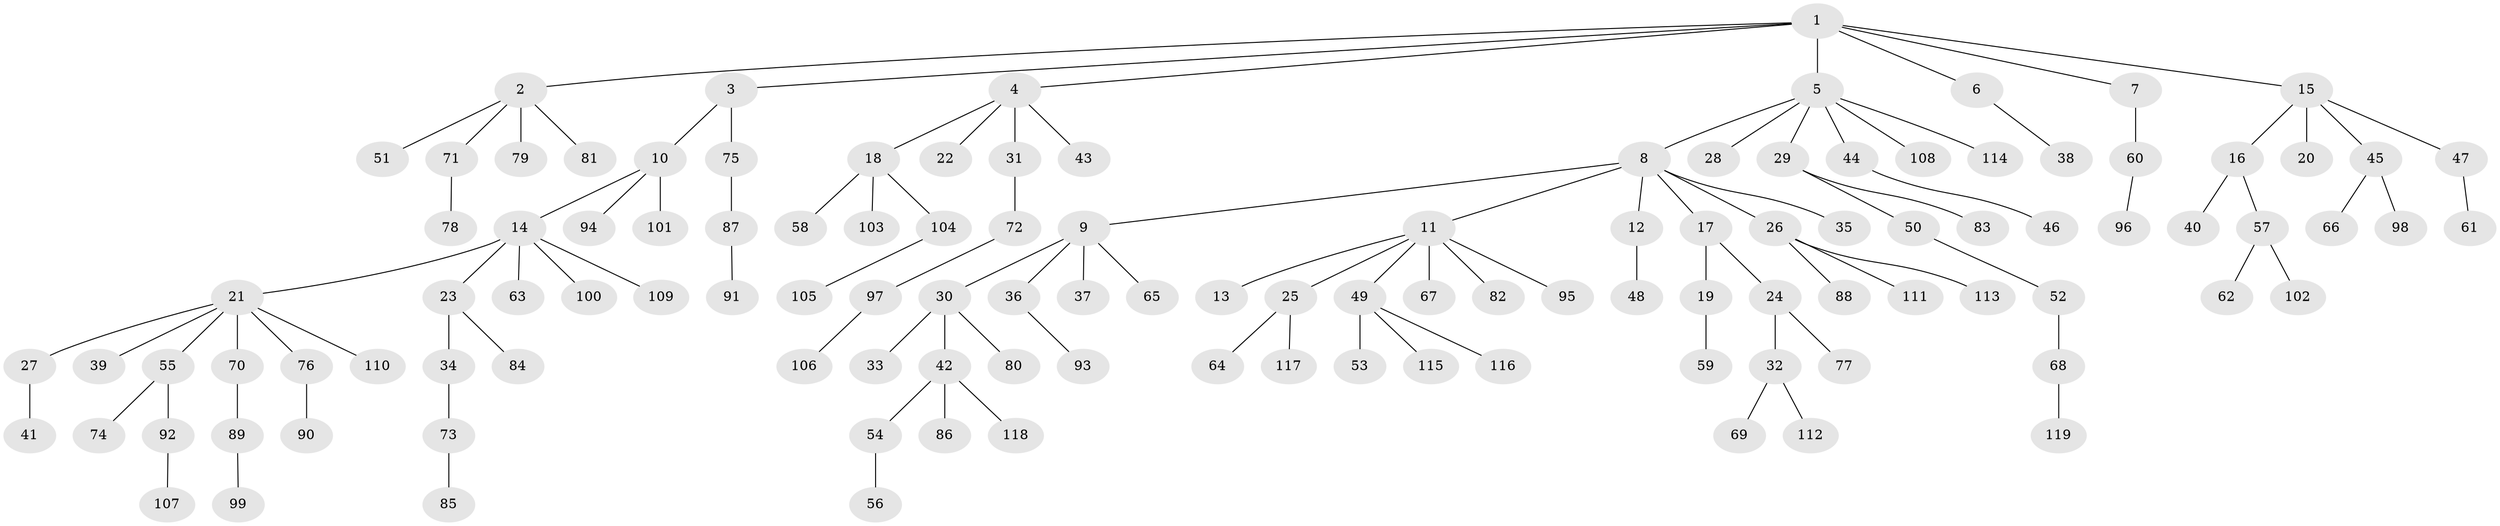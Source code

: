 // coarse degree distribution, {10: 0.012048192771084338, 3: 0.10843373493975904, 4: 0.024096385542168676, 7: 0.03614457831325301, 1: 0.5903614457831325, 2: 0.1927710843373494, 6: 0.024096385542168676, 5: 0.012048192771084338}
// Generated by graph-tools (version 1.1) at 2025/52/02/27/25 19:52:10]
// undirected, 119 vertices, 118 edges
graph export_dot {
graph [start="1"]
  node [color=gray90,style=filled];
  1;
  2;
  3;
  4;
  5;
  6;
  7;
  8;
  9;
  10;
  11;
  12;
  13;
  14;
  15;
  16;
  17;
  18;
  19;
  20;
  21;
  22;
  23;
  24;
  25;
  26;
  27;
  28;
  29;
  30;
  31;
  32;
  33;
  34;
  35;
  36;
  37;
  38;
  39;
  40;
  41;
  42;
  43;
  44;
  45;
  46;
  47;
  48;
  49;
  50;
  51;
  52;
  53;
  54;
  55;
  56;
  57;
  58;
  59;
  60;
  61;
  62;
  63;
  64;
  65;
  66;
  67;
  68;
  69;
  70;
  71;
  72;
  73;
  74;
  75;
  76;
  77;
  78;
  79;
  80;
  81;
  82;
  83;
  84;
  85;
  86;
  87;
  88;
  89;
  90;
  91;
  92;
  93;
  94;
  95;
  96;
  97;
  98;
  99;
  100;
  101;
  102;
  103;
  104;
  105;
  106;
  107;
  108;
  109;
  110;
  111;
  112;
  113;
  114;
  115;
  116;
  117;
  118;
  119;
  1 -- 2;
  1 -- 3;
  1 -- 4;
  1 -- 5;
  1 -- 6;
  1 -- 7;
  1 -- 15;
  2 -- 51;
  2 -- 71;
  2 -- 79;
  2 -- 81;
  3 -- 10;
  3 -- 75;
  4 -- 18;
  4 -- 22;
  4 -- 31;
  4 -- 43;
  5 -- 8;
  5 -- 28;
  5 -- 29;
  5 -- 44;
  5 -- 108;
  5 -- 114;
  6 -- 38;
  7 -- 60;
  8 -- 9;
  8 -- 11;
  8 -- 12;
  8 -- 17;
  8 -- 26;
  8 -- 35;
  9 -- 30;
  9 -- 36;
  9 -- 37;
  9 -- 65;
  10 -- 14;
  10 -- 94;
  10 -- 101;
  11 -- 13;
  11 -- 25;
  11 -- 49;
  11 -- 67;
  11 -- 82;
  11 -- 95;
  12 -- 48;
  14 -- 21;
  14 -- 23;
  14 -- 63;
  14 -- 100;
  14 -- 109;
  15 -- 16;
  15 -- 20;
  15 -- 45;
  15 -- 47;
  16 -- 40;
  16 -- 57;
  17 -- 19;
  17 -- 24;
  18 -- 58;
  18 -- 103;
  18 -- 104;
  19 -- 59;
  21 -- 27;
  21 -- 39;
  21 -- 55;
  21 -- 70;
  21 -- 76;
  21 -- 110;
  23 -- 34;
  23 -- 84;
  24 -- 32;
  24 -- 77;
  25 -- 64;
  25 -- 117;
  26 -- 88;
  26 -- 111;
  26 -- 113;
  27 -- 41;
  29 -- 50;
  29 -- 83;
  30 -- 33;
  30 -- 42;
  30 -- 80;
  31 -- 72;
  32 -- 69;
  32 -- 112;
  34 -- 73;
  36 -- 93;
  42 -- 54;
  42 -- 86;
  42 -- 118;
  44 -- 46;
  45 -- 66;
  45 -- 98;
  47 -- 61;
  49 -- 53;
  49 -- 115;
  49 -- 116;
  50 -- 52;
  52 -- 68;
  54 -- 56;
  55 -- 74;
  55 -- 92;
  57 -- 62;
  57 -- 102;
  60 -- 96;
  68 -- 119;
  70 -- 89;
  71 -- 78;
  72 -- 97;
  73 -- 85;
  75 -- 87;
  76 -- 90;
  87 -- 91;
  89 -- 99;
  92 -- 107;
  97 -- 106;
  104 -- 105;
}

